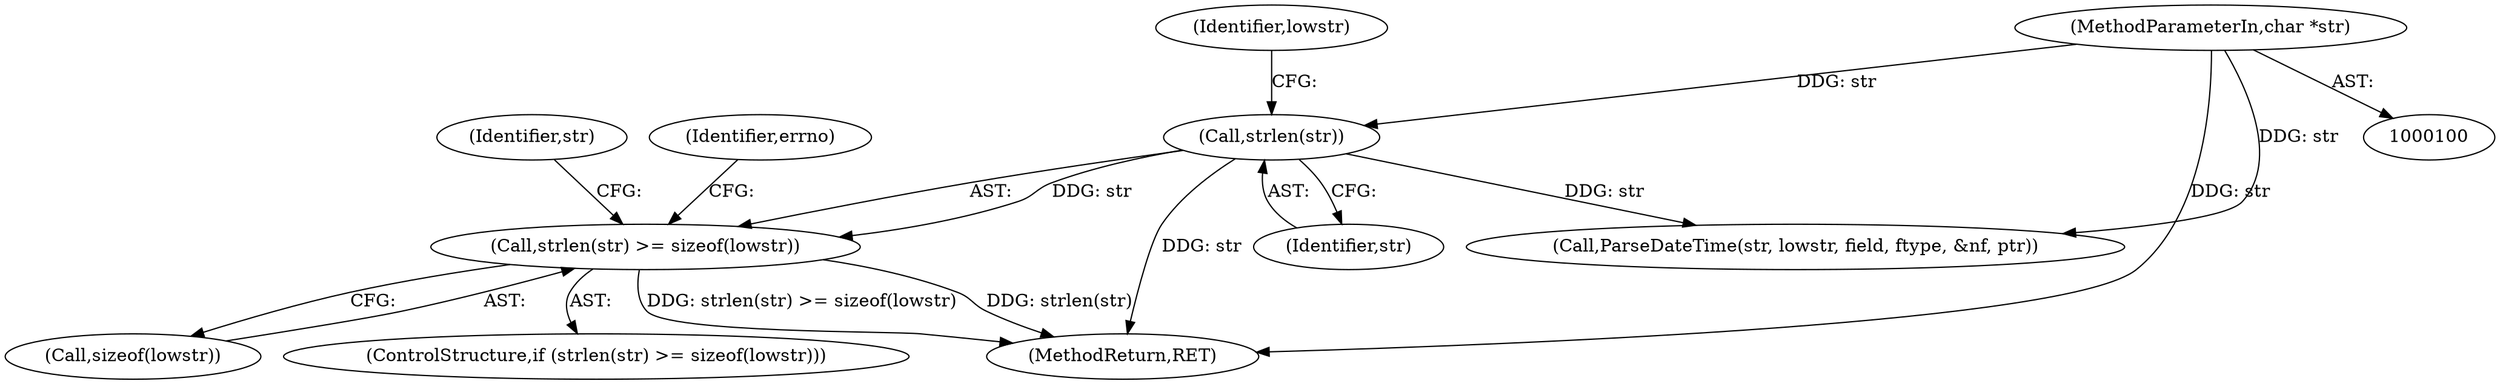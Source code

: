 digraph "1_postgres_4318daecc959886d001a6e79c6ea853e8b1dfb4b@API" {
"1000136" [label="(Call,strlen(str) >= sizeof(lowstr))"];
"1000137" [label="(Call,strlen(str))"];
"1000101" [label="(MethodParameterIn,char *str)"];
"1000151" [label="(Identifier,str)"];
"1000150" [label="(Call,ParseDateTime(str, lowstr, field, ftype, &nf, ptr))"];
"1000135" [label="(ControlStructure,if (strlen(str) >= sizeof(lowstr)))"];
"1000101" [label="(MethodParameterIn,char *str)"];
"1000139" [label="(Call,sizeof(lowstr))"];
"1000137" [label="(Call,strlen(str))"];
"1000140" [label="(Identifier,lowstr)"];
"1000220" [label="(MethodReturn,RET)"];
"1000138" [label="(Identifier,str)"];
"1000136" [label="(Call,strlen(str) >= sizeof(lowstr))"];
"1000143" [label="(Identifier,errno)"];
"1000136" -> "1000135"  [label="AST: "];
"1000136" -> "1000139"  [label="CFG: "];
"1000137" -> "1000136"  [label="AST: "];
"1000139" -> "1000136"  [label="AST: "];
"1000143" -> "1000136"  [label="CFG: "];
"1000151" -> "1000136"  [label="CFG: "];
"1000136" -> "1000220"  [label="DDG: strlen(str) >= sizeof(lowstr)"];
"1000136" -> "1000220"  [label="DDG: strlen(str)"];
"1000137" -> "1000136"  [label="DDG: str"];
"1000137" -> "1000138"  [label="CFG: "];
"1000138" -> "1000137"  [label="AST: "];
"1000140" -> "1000137"  [label="CFG: "];
"1000137" -> "1000220"  [label="DDG: str"];
"1000101" -> "1000137"  [label="DDG: str"];
"1000137" -> "1000150"  [label="DDG: str"];
"1000101" -> "1000100"  [label="AST: "];
"1000101" -> "1000220"  [label="DDG: str"];
"1000101" -> "1000150"  [label="DDG: str"];
}
